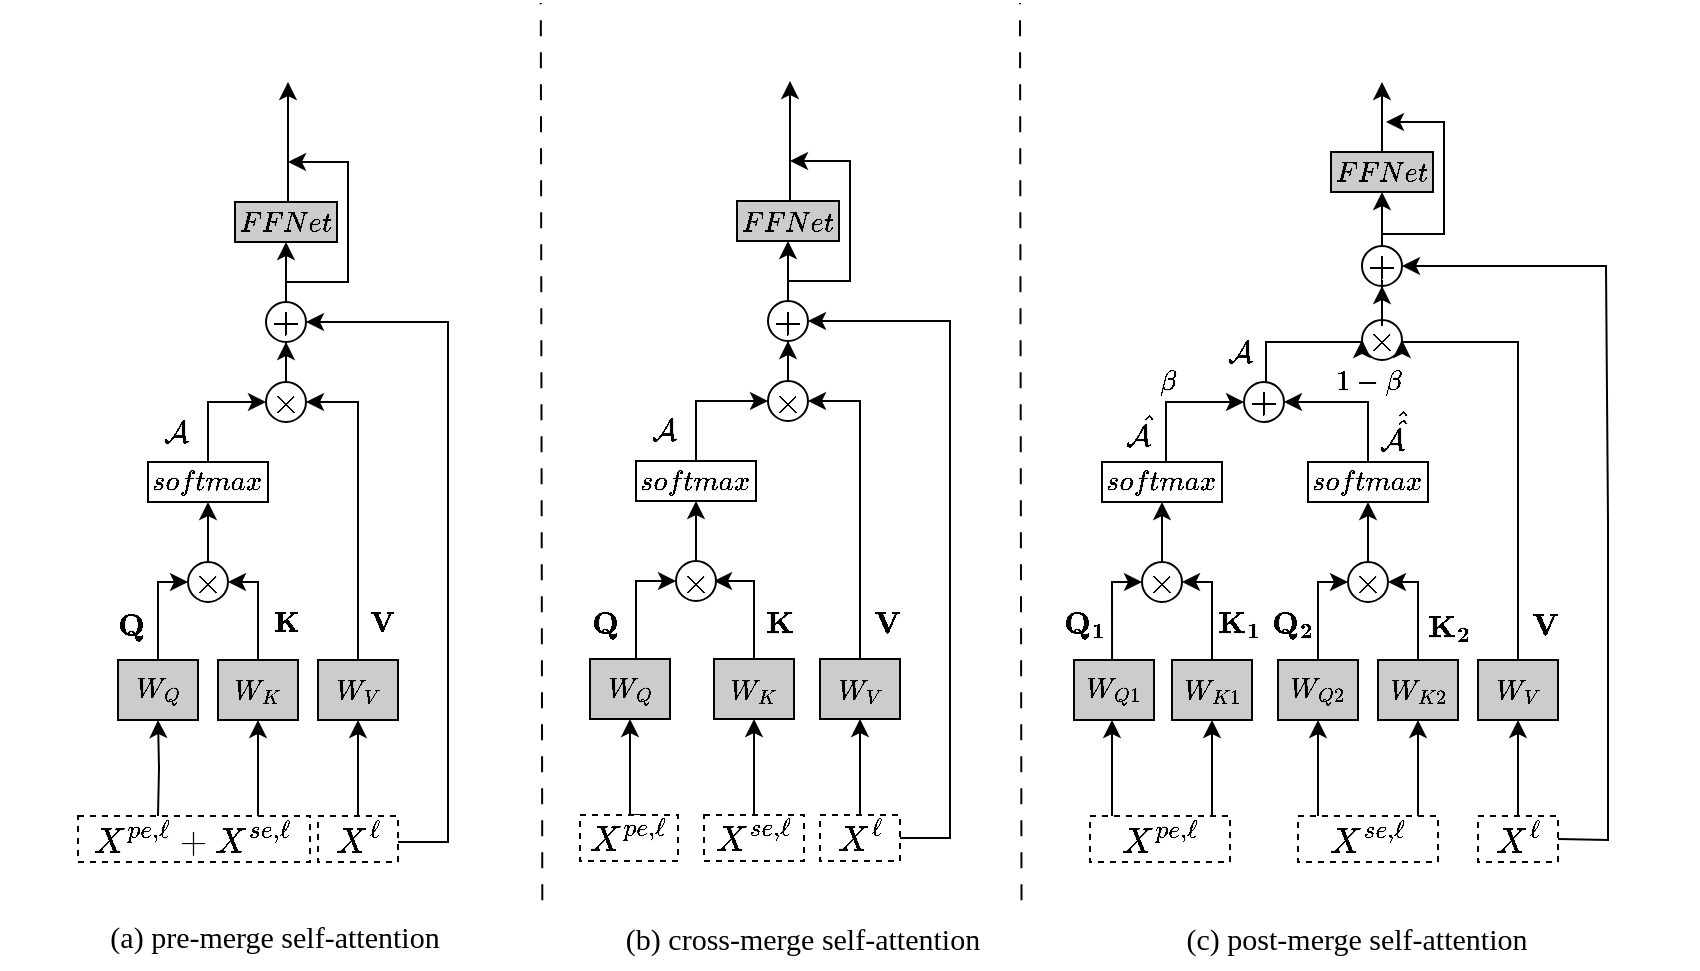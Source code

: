 <mxfile version="21.0.6" type="github">
  <diagram name="第 1 页" id="M36WyEC-G-t3JZa7LGa_">
    <mxGraphModel dx="1816" dy="526" grid="1" gridSize="10" guides="1" tooltips="1" connect="1" arrows="1" fold="1" page="1" pageScale="1" pageWidth="827" pageHeight="1169" math="1" shadow="0">
      <root>
        <mxCell id="0" />
        <mxCell id="1" parent="0" />
        <mxCell id="yb0PtigiAA89O74xdYbf-16" value="&lt;font face=&quot;Times New Roman&quot;&gt;&lt;span style=&quot;font-size: 15px;&quot;&gt;$$\mathbf{Q}$$&lt;/span&gt;&lt;/font&gt;" style="text;html=1;align=center;verticalAlign=middle;resizable=1;points=[];autosize=1;strokeColor=none;fillColor=none;movable=1;rotatable=1;deletable=1;editable=1;locked=0;connectable=1;" parent="1" vertex="1">
          <mxGeometry x="-39" y="306" width="130" height="30" as="geometry" />
        </mxCell>
        <mxCell id="JCxbR3vqVqJVynUhY-H6-89" value="&lt;font face=&quot;Times New Roman&quot; style=&quot;font-size: 15px;&quot;&gt;(a) pre-merge self-attention&lt;/font&gt;" style="text;html=1;align=center;verticalAlign=middle;resizable=1;points=[];autosize=1;strokeColor=none;fillColor=none;movable=1;rotatable=1;deletable=1;editable=1;locked=0;connectable=1;" parent="1" vertex="1">
          <mxGeometry x="3" y="462" width="190" height="30" as="geometry" />
        </mxCell>
        <mxCell id="JCxbR3vqVqJVynUhY-H6-95" value="" style="endArrow=none;html=1;rounded=0;entryX=0.315;entryY=0.001;entryDx=0;entryDy=0;entryPerimeter=0;exitX=0.316;exitY=0.998;exitDx=0;exitDy=0;exitPerimeter=0;dashed=1;dashPattern=8 8;movable=1;resizable=1;rotatable=1;deletable=1;editable=1;locked=0;connectable=1;" parent="1" edge="1">
          <mxGeometry width="50" height="50" relative="1" as="geometry">
            <mxPoint x="232.16" y="459.1" as="sourcePoint" />
            <mxPoint x="231.4" y="10.45" as="targetPoint" />
          </mxGeometry>
        </mxCell>
        <mxCell id="JCxbR3vqVqJVynUhY-H6-96" value="" style="endArrow=none;html=1;rounded=0;entryX=0.315;entryY=0.001;entryDx=0;entryDy=0;entryPerimeter=0;exitX=0.316;exitY=0.998;exitDx=0;exitDy=0;exitPerimeter=0;dashed=1;dashPattern=8 8;movable=1;resizable=1;rotatable=1;deletable=1;editable=1;locked=0;connectable=1;" parent="1" edge="1">
          <mxGeometry width="50" height="50" relative="1" as="geometry">
            <mxPoint x="471.76" y="459.1" as="sourcePoint" />
            <mxPoint x="471.0" y="10.45" as="targetPoint" />
          </mxGeometry>
        </mxCell>
        <mxCell id="JCxbR3vqVqJVynUhY-H6-97" value="&lt;font face=&quot;Times New Roman&quot; style=&quot;font-size: 15px;&quot;&gt;(b) cross-merge self-attention&lt;/font&gt;" style="text;html=1;align=center;verticalAlign=middle;resizable=1;points=[];autosize=1;strokeColor=none;fillColor=none;movable=1;rotatable=1;deletable=1;editable=1;locked=0;connectable=1;" parent="1" vertex="1">
          <mxGeometry x="262" y="463" width="200" height="30" as="geometry" />
        </mxCell>
        <mxCell id="JCxbR3vqVqJVynUhY-H6-98" value="&lt;font face=&quot;Times New Roman&quot; style=&quot;font-size: 15px;&quot;&gt;(c) post-merge self-attention&lt;/font&gt;" style="text;html=1;align=center;verticalAlign=middle;resizable=1;points=[];autosize=1;strokeColor=none;fillColor=none;movable=1;rotatable=1;deletable=1;editable=1;locked=0;connectable=1;" parent="1" vertex="1">
          <mxGeometry x="544" y="463" width="190" height="30" as="geometry" />
        </mxCell>
        <mxCell id="yb0PtigiAA89O74xdYbf-1" value="&lt;font face=&quot;Times New Roman&quot;&gt;&lt;span style=&quot;font-size: 15px;&quot;&gt;$$\mathcal{A}$$&lt;/span&gt;&lt;/font&gt;" style="text;html=1;align=center;verticalAlign=middle;resizable=1;points=[];autosize=1;strokeColor=none;fillColor=none;movable=1;rotatable=1;deletable=1;editable=1;locked=0;connectable=1;" parent="1" vertex="1">
          <mxGeometry x="-16" y="210" width="130" height="30" as="geometry" />
        </mxCell>
        <mxCell id="JCxbR3vqVqJVynUhY-H6-2" style="edgeStyle=orthogonalEdgeStyle;rounded=0;orthogonalLoop=1;jettySize=auto;html=1;movable=1;resizable=1;rotatable=1;deletable=1;editable=1;locked=0;connectable=1;" parent="1" edge="1">
          <mxGeometry relative="1" as="geometry">
            <mxPoint x="90" y="369" as="targetPoint" />
            <mxPoint x="90" y="419" as="sourcePoint" />
          </mxGeometry>
        </mxCell>
        <mxCell id="JCxbR3vqVqJVynUhY-H6-3" style="edgeStyle=orthogonalEdgeStyle;rounded=0;orthogonalLoop=1;jettySize=auto;html=1;movable=1;resizable=1;rotatable=1;deletable=1;editable=1;locked=0;connectable=1;" parent="1" target="JCxbR3vqVqJVynUhY-H6-4" edge="1">
          <mxGeometry relative="1" as="geometry">
            <mxPoint x="40" y="417" as="sourcePoint" />
          </mxGeometry>
        </mxCell>
        <mxCell id="JCxbR3vqVqJVynUhY-H6-4" value="$$W_Q$$" style="rounded=0;whiteSpace=wrap;html=1;fillColor=#CCCCCC;movable=1;resizable=1;rotatable=1;deletable=1;editable=1;locked=0;connectable=1;" parent="1" vertex="1">
          <mxGeometry x="20" y="339" width="40" height="30" as="geometry" />
        </mxCell>
        <mxCell id="JCxbR3vqVqJVynUhY-H6-5" value="$$W_K$$" style="rounded=0;whiteSpace=wrap;html=1;fillColor=#CCCCCC;movable=1;resizable=1;rotatable=1;deletable=1;editable=1;locked=0;connectable=1;" parent="1" vertex="1">
          <mxGeometry x="70" y="339" width="40" height="30" as="geometry" />
        </mxCell>
        <mxCell id="JCxbR3vqVqJVynUhY-H6-6" value="$$W_V$$" style="rounded=0;whiteSpace=wrap;html=1;fillColor=#CCCCCC;movable=1;resizable=1;rotatable=1;deletable=1;editable=1;locked=0;connectable=1;" parent="1" vertex="1">
          <mxGeometry x="120" y="339" width="40" height="30" as="geometry" />
        </mxCell>
        <mxCell id="JCxbR3vqVqJVynUhY-H6-7" style="edgeStyle=orthogonalEdgeStyle;rounded=0;orthogonalLoop=1;jettySize=auto;html=1;movable=1;resizable=1;rotatable=1;deletable=1;editable=1;locked=0;connectable=1;" parent="1" source="JCxbR3vqVqJVynUhY-H6-8" edge="1">
          <mxGeometry relative="1" as="geometry">
            <mxPoint x="65" y="260" as="targetPoint" />
          </mxGeometry>
        </mxCell>
        <mxCell id="JCxbR3vqVqJVynUhY-H6-8" value="&lt;font style=&quot;font-size: 15px;&quot;&gt;$$\times$$&lt;/font&gt;" style="ellipse;whiteSpace=wrap;html=1;aspect=fixed;movable=1;resizable=1;rotatable=1;deletable=1;editable=1;locked=0;connectable=1;" parent="1" vertex="1">
          <mxGeometry x="55" y="290" width="20" height="20" as="geometry" />
        </mxCell>
        <mxCell id="JCxbR3vqVqJVynUhY-H6-9" style="edgeStyle=orthogonalEdgeStyle;rounded=0;orthogonalLoop=1;jettySize=auto;html=1;entryX=0;entryY=0.5;entryDx=0;entryDy=0;movable=1;resizable=1;rotatable=1;deletable=1;editable=1;locked=0;connectable=1;" parent="1" source="JCxbR3vqVqJVynUhY-H6-4" target="JCxbR3vqVqJVynUhY-H6-8" edge="1">
          <mxGeometry relative="1" as="geometry">
            <Array as="points">
              <mxPoint x="40" y="300" />
            </Array>
          </mxGeometry>
        </mxCell>
        <mxCell id="JCxbR3vqVqJVynUhY-H6-10" style="edgeStyle=orthogonalEdgeStyle;rounded=0;orthogonalLoop=1;jettySize=auto;html=1;entryX=1;entryY=0.5;entryDx=0;entryDy=0;movable=1;resizable=1;rotatable=1;deletable=1;editable=1;locked=0;connectable=1;" parent="1" source="JCxbR3vqVqJVynUhY-H6-5" target="JCxbR3vqVqJVynUhY-H6-8" edge="1">
          <mxGeometry relative="1" as="geometry">
            <Array as="points">
              <mxPoint x="90" y="300" />
            </Array>
          </mxGeometry>
        </mxCell>
        <mxCell id="JCxbR3vqVqJVynUhY-H6-11" value="$$softmax$$" style="rounded=0;whiteSpace=wrap;html=1;movable=1;resizable=1;rotatable=1;deletable=1;editable=1;locked=0;connectable=1;" parent="1" vertex="1">
          <mxGeometry x="35" y="240" width="60" height="20" as="geometry" />
        </mxCell>
        <mxCell id="JCxbR3vqVqJVynUhY-H6-12" value="&lt;font style=&quot;font-size: 15px;&quot;&gt;$$\times$$&lt;/font&gt;" style="ellipse;whiteSpace=wrap;html=1;aspect=fixed;movable=1;resizable=1;rotatable=1;deletable=1;editable=1;locked=0;connectable=1;" parent="1" vertex="1">
          <mxGeometry x="94" y="200" width="20" height="20" as="geometry" />
        </mxCell>
        <mxCell id="JCxbR3vqVqJVynUhY-H6-13" style="edgeStyle=orthogonalEdgeStyle;rounded=0;orthogonalLoop=1;jettySize=auto;html=1;entryX=1;entryY=0.5;entryDx=0;entryDy=0;movable=1;resizable=1;rotatable=1;deletable=1;editable=1;locked=0;connectable=1;" parent="1" source="JCxbR3vqVqJVynUhY-H6-6" target="JCxbR3vqVqJVynUhY-H6-12" edge="1">
          <mxGeometry relative="1" as="geometry">
            <Array as="points">
              <mxPoint x="140" y="210" />
            </Array>
          </mxGeometry>
        </mxCell>
        <mxCell id="JCxbR3vqVqJVynUhY-H6-14" style="edgeStyle=orthogonalEdgeStyle;rounded=0;orthogonalLoop=1;jettySize=auto;html=1;entryX=0;entryY=0.5;entryDx=0;entryDy=0;movable=1;resizable=1;rotatable=1;deletable=1;editable=1;locked=0;connectable=1;" parent="1" source="JCxbR3vqVqJVynUhY-H6-11" target="JCxbR3vqVqJVynUhY-H6-12" edge="1">
          <mxGeometry relative="1" as="geometry">
            <Array as="points">
              <mxPoint x="65" y="210" />
            </Array>
          </mxGeometry>
        </mxCell>
        <mxCell id="JCxbR3vqVqJVynUhY-H6-15" style="edgeStyle=orthogonalEdgeStyle;rounded=0;orthogonalLoop=1;jettySize=auto;html=1;movable=1;resizable=1;rotatable=1;deletable=1;editable=1;locked=0;connectable=1;" parent="1" source="JCxbR3vqVqJVynUhY-H6-16" edge="1">
          <mxGeometry relative="1" as="geometry">
            <mxPoint x="105" y="50" as="targetPoint" />
            <Array as="points">
              <mxPoint x="105" y="50" />
              <mxPoint x="105" y="50" />
            </Array>
          </mxGeometry>
        </mxCell>
        <mxCell id="JCxbR3vqVqJVynUhY-H6-16" value="$$FFNet$$" style="rounded=0;whiteSpace=wrap;html=1;fillColor=#CCCCCC;movable=1;resizable=1;rotatable=1;deletable=1;editable=1;locked=0;connectable=1;" parent="1" vertex="1">
          <mxGeometry x="78.5" y="110" width="51" height="20" as="geometry" />
        </mxCell>
        <mxCell id="JCxbR3vqVqJVynUhY-H6-17" value="&lt;font style=&quot;font-size: 15px;&quot;&gt;$$X^{pe,\ell}+X^{se,\ell}$$&lt;/font&gt;" style="rounded=0;whiteSpace=wrap;html=1;dashed=1;movable=1;resizable=1;rotatable=1;deletable=1;editable=1;locked=0;connectable=1;" parent="1" vertex="1">
          <mxGeometry y="417" width="116" height="23" as="geometry" />
        </mxCell>
        <mxCell id="JCxbR3vqVqJVynUhY-H6-18" style="edgeStyle=orthogonalEdgeStyle;rounded=0;orthogonalLoop=1;jettySize=auto;html=1;entryX=0.5;entryY=1;entryDx=0;entryDy=0;movable=1;resizable=1;rotatable=1;deletable=1;editable=1;locked=0;connectable=1;" parent="1" source="JCxbR3vqVqJVynUhY-H6-19" target="JCxbR3vqVqJVynUhY-H6-6" edge="1">
          <mxGeometry relative="1" as="geometry" />
        </mxCell>
        <mxCell id="JCxbR3vqVqJVynUhY-H6-19" value="&lt;font style=&quot;font-size: 15px;&quot;&gt;$$X^{\ell}$$&lt;/font&gt;" style="rounded=0;whiteSpace=wrap;html=1;dashed=1;movable=1;resizable=1;rotatable=1;deletable=1;editable=1;locked=0;connectable=1;" parent="1" vertex="1">
          <mxGeometry x="120" y="417" width="40" height="23" as="geometry" />
        </mxCell>
        <mxCell id="JCxbR3vqVqJVynUhY-H6-20" style="edgeStyle=orthogonalEdgeStyle;rounded=0;orthogonalLoop=1;jettySize=auto;html=1;entryX=0.5;entryY=1;entryDx=0;entryDy=0;movable=1;resizable=1;rotatable=1;deletable=1;editable=1;locked=0;connectable=1;" parent="1" source="JCxbR3vqVqJVynUhY-H6-21" target="JCxbR3vqVqJVynUhY-H6-16" edge="1">
          <mxGeometry relative="1" as="geometry" />
        </mxCell>
        <mxCell id="JCxbR3vqVqJVynUhY-H6-21" value="&lt;font style=&quot;font-size: 15px;&quot;&gt;$$+$$&lt;/font&gt;" style="ellipse;whiteSpace=wrap;html=1;aspect=fixed;movable=1;resizable=1;rotatable=1;deletable=1;editable=1;locked=0;connectable=1;" parent="1" vertex="1">
          <mxGeometry x="94" y="160" width="20" height="20" as="geometry" />
        </mxCell>
        <mxCell id="JCxbR3vqVqJVynUhY-H6-22" style="edgeStyle=orthogonalEdgeStyle;rounded=0;orthogonalLoop=1;jettySize=auto;html=1;entryX=0.5;entryY=1;entryDx=0;entryDy=0;movable=1;resizable=1;rotatable=1;deletable=1;editable=1;locked=0;connectable=1;" parent="1" source="JCxbR3vqVqJVynUhY-H6-12" target="JCxbR3vqVqJVynUhY-H6-21" edge="1">
          <mxGeometry relative="1" as="geometry" />
        </mxCell>
        <mxCell id="JCxbR3vqVqJVynUhY-H6-23" value="" style="endArrow=classic;html=1;rounded=0;entryX=1;entryY=0.5;entryDx=0;entryDy=0;movable=1;resizable=1;rotatable=1;deletable=1;editable=1;locked=0;connectable=1;" parent="1" target="JCxbR3vqVqJVynUhY-H6-21" edge="1">
          <mxGeometry width="50" height="50" relative="1" as="geometry">
            <mxPoint x="160" y="430" as="sourcePoint" />
            <mxPoint x="125" y="170" as="targetPoint" />
            <Array as="points">
              <mxPoint x="185" y="430" />
              <mxPoint x="185" y="270" />
              <mxPoint x="185" y="170" />
            </Array>
          </mxGeometry>
        </mxCell>
        <mxCell id="JCxbR3vqVqJVynUhY-H6-24" value="" style="endArrow=classic;html=1;rounded=0;movable=1;resizable=1;rotatable=1;deletable=1;editable=1;locked=0;connectable=1;" parent="1" edge="1">
          <mxGeometry width="50" height="50" relative="1" as="geometry">
            <mxPoint x="104" y="150" as="sourcePoint" />
            <mxPoint x="105" y="90" as="targetPoint" />
            <Array as="points">
              <mxPoint x="135" y="150" />
              <mxPoint x="135" y="90" />
            </Array>
          </mxGeometry>
        </mxCell>
        <mxCell id="JCxbR3vqVqJVynUhY-H6-25" value="" style="group;movable=1;resizable=1;rotatable=1;deletable=1;editable=1;locked=0;connectable=1;" parent="1" vertex="1" connectable="0">
          <mxGeometry x="498" y="50" width="312" height="400" as="geometry" />
        </mxCell>
        <mxCell id="JCxbR3vqVqJVynUhY-H6-26" style="edgeStyle=orthogonalEdgeStyle;rounded=0;orthogonalLoop=1;jettySize=auto;html=1;movable=1;resizable=1;rotatable=1;deletable=1;editable=1;locked=0;connectable=1;" parent="JCxbR3vqVqJVynUhY-H6-25" edge="1">
          <mxGeometry relative="1" as="geometry">
            <mxPoint x="172" y="319" as="targetPoint" />
            <mxPoint x="172" y="369" as="sourcePoint" />
          </mxGeometry>
        </mxCell>
        <mxCell id="JCxbR3vqVqJVynUhY-H6-27" style="edgeStyle=orthogonalEdgeStyle;rounded=0;orthogonalLoop=1;jettySize=auto;html=1;movable=1;resizable=1;rotatable=1;deletable=1;editable=1;locked=0;connectable=1;" parent="JCxbR3vqVqJVynUhY-H6-25" edge="1">
          <mxGeometry relative="1" as="geometry">
            <mxPoint x="122" y="367" as="sourcePoint" />
            <mxPoint x="122" y="319" as="targetPoint" />
          </mxGeometry>
        </mxCell>
        <mxCell id="JCxbR3vqVqJVynUhY-H6-28" style="edgeStyle=orthogonalEdgeStyle;rounded=0;orthogonalLoop=1;jettySize=auto;html=1;entryX=0;entryY=0.5;entryDx=0;entryDy=0;movable=1;resizable=1;rotatable=1;deletable=1;editable=1;locked=0;connectable=1;" parent="JCxbR3vqVqJVynUhY-H6-25" target="JCxbR3vqVqJVynUhY-H6-33" edge="1">
          <mxGeometry relative="1" as="geometry">
            <mxPoint x="122" y="289" as="sourcePoint" />
            <Array as="points">
              <mxPoint x="122" y="250" />
            </Array>
          </mxGeometry>
        </mxCell>
        <mxCell id="JCxbR3vqVqJVynUhY-H6-29" value="$$W_{Q2}$$" style="rounded=0;whiteSpace=wrap;html=1;fillColor=#CCCCCC;movable=1;resizable=1;rotatable=1;deletable=1;editable=1;locked=0;connectable=1;" parent="JCxbR3vqVqJVynUhY-H6-25" vertex="1">
          <mxGeometry x="102" y="289" width="40" height="30" as="geometry" />
        </mxCell>
        <mxCell id="JCxbR3vqVqJVynUhY-H6-30" value="$$W_{K2}$$" style="rounded=0;whiteSpace=wrap;html=1;fillColor=#CCCCCC;movable=1;resizable=1;rotatable=1;deletable=1;editable=1;locked=0;connectable=1;" parent="JCxbR3vqVqJVynUhY-H6-25" vertex="1">
          <mxGeometry x="152" y="289" width="40" height="30" as="geometry" />
        </mxCell>
        <mxCell id="JCxbR3vqVqJVynUhY-H6-31" value="$$W_V$$" style="rounded=0;whiteSpace=wrap;html=1;fillColor=#CCCCCC;movable=1;resizable=1;rotatable=1;deletable=1;editable=1;locked=0;connectable=1;" parent="JCxbR3vqVqJVynUhY-H6-25" vertex="1">
          <mxGeometry x="202" y="289" width="40" height="30" as="geometry" />
        </mxCell>
        <mxCell id="JCxbR3vqVqJVynUhY-H6-32" style="edgeStyle=orthogonalEdgeStyle;rounded=0;orthogonalLoop=1;jettySize=auto;html=1;movable=1;resizable=1;rotatable=1;deletable=1;editable=1;locked=0;connectable=1;" parent="JCxbR3vqVqJVynUhY-H6-25" source="JCxbR3vqVqJVynUhY-H6-33" edge="1">
          <mxGeometry relative="1" as="geometry">
            <mxPoint x="147" y="210" as="targetPoint" />
          </mxGeometry>
        </mxCell>
        <mxCell id="JCxbR3vqVqJVynUhY-H6-33" value="&lt;font style=&quot;font-size: 15px;&quot;&gt;$$\times$$&lt;/font&gt;" style="ellipse;whiteSpace=wrap;html=1;aspect=fixed;movable=1;resizable=1;rotatable=1;deletable=1;editable=1;locked=0;connectable=1;" parent="JCxbR3vqVqJVynUhY-H6-25" vertex="1">
          <mxGeometry x="137" y="240" width="20" height="20" as="geometry" />
        </mxCell>
        <mxCell id="JCxbR3vqVqJVynUhY-H6-34" style="edgeStyle=orthogonalEdgeStyle;rounded=0;orthogonalLoop=1;jettySize=auto;html=1;entryX=1;entryY=0.5;entryDx=0;entryDy=0;movable=1;resizable=1;rotatable=1;deletable=1;editable=1;locked=0;connectable=1;" parent="JCxbR3vqVqJVynUhY-H6-25" source="JCxbR3vqVqJVynUhY-H6-30" target="JCxbR3vqVqJVynUhY-H6-33" edge="1">
          <mxGeometry relative="1" as="geometry">
            <Array as="points">
              <mxPoint x="172" y="250" />
            </Array>
          </mxGeometry>
        </mxCell>
        <mxCell id="JCxbR3vqVqJVynUhY-H6-35" value="$$softmax$$" style="rounded=0;whiteSpace=wrap;html=1;movable=1;resizable=1;rotatable=1;deletable=1;editable=1;locked=0;connectable=1;" parent="JCxbR3vqVqJVynUhY-H6-25" vertex="1">
          <mxGeometry x="117" y="190" width="60" height="20" as="geometry" />
        </mxCell>
        <mxCell id="JCxbR3vqVqJVynUhY-H6-36" value="&lt;font style=&quot;font-size: 15px;&quot;&gt;$$\times$$&lt;/font&gt;" style="ellipse;whiteSpace=wrap;html=1;aspect=fixed;movable=1;resizable=1;rotatable=1;deletable=1;editable=1;locked=0;connectable=1;" parent="JCxbR3vqVqJVynUhY-H6-25" vertex="1">
          <mxGeometry x="144" y="119" width="20" height="20" as="geometry" />
        </mxCell>
        <mxCell id="JCxbR3vqVqJVynUhY-H6-37" style="edgeStyle=orthogonalEdgeStyle;rounded=0;orthogonalLoop=1;jettySize=auto;html=1;entryX=1;entryY=0.5;entryDx=0;entryDy=0;movable=1;resizable=1;rotatable=1;deletable=1;editable=1;locked=0;connectable=1;" parent="JCxbR3vqVqJVynUhY-H6-25" source="JCxbR3vqVqJVynUhY-H6-31" target="JCxbR3vqVqJVynUhY-H6-36" edge="1">
          <mxGeometry relative="1" as="geometry">
            <Array as="points">
              <mxPoint x="222" y="130" />
              <mxPoint x="164" y="130" />
            </Array>
          </mxGeometry>
        </mxCell>
        <mxCell id="JCxbR3vqVqJVynUhY-H6-38" style="edgeStyle=orthogonalEdgeStyle;rounded=0;orthogonalLoop=1;jettySize=auto;html=1;movable=1;resizable=1;rotatable=1;deletable=1;editable=1;locked=0;connectable=1;" parent="JCxbR3vqVqJVynUhY-H6-25" source="JCxbR3vqVqJVynUhY-H6-39" edge="1">
          <mxGeometry relative="1" as="geometry">
            <mxPoint x="154" as="targetPoint" />
          </mxGeometry>
        </mxCell>
        <mxCell id="JCxbR3vqVqJVynUhY-H6-39" value="$$FFNet$$" style="rounded=0;whiteSpace=wrap;html=1;fillColor=#CCCCCC;movable=1;resizable=1;rotatable=1;deletable=1;editable=1;locked=0;connectable=1;" parent="JCxbR3vqVqJVynUhY-H6-25" vertex="1">
          <mxGeometry x="128.5" y="35" width="51" height="20" as="geometry" />
        </mxCell>
        <mxCell id="JCxbR3vqVqJVynUhY-H6-40" value="&lt;font style=&quot;font-size: 15px;&quot;&gt;$$X^{se,\ell}$$&lt;/font&gt;" style="rounded=0;whiteSpace=wrap;html=1;dashed=1;movable=1;resizable=1;rotatable=1;deletable=1;editable=1;locked=0;connectable=1;" parent="JCxbR3vqVqJVynUhY-H6-25" vertex="1">
          <mxGeometry x="112" y="367" width="70" height="23" as="geometry" />
        </mxCell>
        <mxCell id="JCxbR3vqVqJVynUhY-H6-41" style="edgeStyle=orthogonalEdgeStyle;rounded=0;orthogonalLoop=1;jettySize=auto;html=1;entryX=0.5;entryY=1;entryDx=0;entryDy=0;movable=1;resizable=1;rotatable=1;deletable=1;editable=1;locked=0;connectable=1;" parent="JCxbR3vqVqJVynUhY-H6-25" source="JCxbR3vqVqJVynUhY-H6-42" target="JCxbR3vqVqJVynUhY-H6-31" edge="1">
          <mxGeometry relative="1" as="geometry" />
        </mxCell>
        <mxCell id="JCxbR3vqVqJVynUhY-H6-42" value="&lt;font style=&quot;font-size: 15px;&quot;&gt;$$X^{\ell}$$&lt;/font&gt;" style="rounded=0;whiteSpace=wrap;html=1;dashed=1;movable=1;resizable=1;rotatable=1;deletable=1;editable=1;locked=0;connectable=1;" parent="JCxbR3vqVqJVynUhY-H6-25" vertex="1">
          <mxGeometry x="202" y="367" width="40" height="23" as="geometry" />
        </mxCell>
        <mxCell id="JCxbR3vqVqJVynUhY-H6-43" style="edgeStyle=orthogonalEdgeStyle;rounded=0;orthogonalLoop=1;jettySize=auto;html=1;entryX=0.5;entryY=1;entryDx=0;entryDy=0;movable=1;resizable=1;rotatable=1;deletable=1;editable=1;locked=0;connectable=1;" parent="JCxbR3vqVqJVynUhY-H6-25" source="JCxbR3vqVqJVynUhY-H6-44" target="JCxbR3vqVqJVynUhY-H6-39" edge="1">
          <mxGeometry relative="1" as="geometry" />
        </mxCell>
        <mxCell id="JCxbR3vqVqJVynUhY-H6-44" value="&lt;font style=&quot;font-size: 15px;&quot;&gt;$$+$$&lt;/font&gt;" style="ellipse;whiteSpace=wrap;html=1;aspect=fixed;movable=1;resizable=1;rotatable=1;deletable=1;editable=1;locked=0;connectable=1;" parent="JCxbR3vqVqJVynUhY-H6-25" vertex="1">
          <mxGeometry x="144" y="82" width="20" height="20" as="geometry" />
        </mxCell>
        <mxCell id="JCxbR3vqVqJVynUhY-H6-45" style="edgeStyle=orthogonalEdgeStyle;rounded=0;orthogonalLoop=1;jettySize=auto;html=1;entryX=0.5;entryY=1;entryDx=0;entryDy=0;movable=1;resizable=1;rotatable=1;deletable=1;editable=1;locked=0;connectable=1;" parent="JCxbR3vqVqJVynUhY-H6-25" source="JCxbR3vqVqJVynUhY-H6-36" target="JCxbR3vqVqJVynUhY-H6-44" edge="1">
          <mxGeometry relative="1" as="geometry" />
        </mxCell>
        <mxCell id="JCxbR3vqVqJVynUhY-H6-46" value="" style="endArrow=classic;html=1;rounded=0;exitX=1;exitY=0.5;exitDx=0;exitDy=0;entryX=1;entryY=0.5;entryDx=0;entryDy=0;movable=1;resizable=1;rotatable=1;deletable=1;editable=1;locked=0;connectable=1;" parent="JCxbR3vqVqJVynUhY-H6-25" source="JCxbR3vqVqJVynUhY-H6-42" target="JCxbR3vqVqJVynUhY-H6-44" edge="1">
          <mxGeometry width="50" height="50" relative="1" as="geometry">
            <mxPoint x="77" y="408" as="sourcePoint" />
            <mxPoint x="207" y="120" as="targetPoint" />
            <Array as="points">
              <mxPoint x="267" y="379" />
              <mxPoint x="267" y="220" />
              <mxPoint x="266" y="92" />
            </Array>
          </mxGeometry>
        </mxCell>
        <mxCell id="JCxbR3vqVqJVynUhY-H6-47" value="" style="endArrow=classic;html=1;rounded=0;movable=1;resizable=1;rotatable=1;deletable=1;editable=1;locked=0;connectable=1;" parent="JCxbR3vqVqJVynUhY-H6-25" edge="1">
          <mxGeometry width="50" height="50" relative="1" as="geometry">
            <mxPoint x="154" y="76" as="sourcePoint" />
            <mxPoint x="156" y="20" as="targetPoint" />
            <Array as="points">
              <mxPoint x="166" y="76" />
              <mxPoint x="185" y="76" />
              <mxPoint x="185" y="20" />
            </Array>
          </mxGeometry>
        </mxCell>
        <mxCell id="JCxbR3vqVqJVynUhY-H6-48" style="edgeStyle=orthogonalEdgeStyle;rounded=0;orthogonalLoop=1;jettySize=auto;html=1;movable=1;resizable=1;rotatable=1;deletable=1;editable=1;locked=0;connectable=1;" parent="JCxbR3vqVqJVynUhY-H6-25" edge="1">
          <mxGeometry relative="1" as="geometry">
            <mxPoint x="69" y="319" as="targetPoint" />
            <mxPoint x="69" y="369" as="sourcePoint" />
          </mxGeometry>
        </mxCell>
        <mxCell id="JCxbR3vqVqJVynUhY-H6-49" style="edgeStyle=orthogonalEdgeStyle;rounded=0;orthogonalLoop=1;jettySize=auto;html=1;movable=1;resizable=1;rotatable=1;deletable=1;editable=1;locked=0;connectable=1;" parent="JCxbR3vqVqJVynUhY-H6-25" edge="1">
          <mxGeometry relative="1" as="geometry">
            <mxPoint x="19" y="367" as="sourcePoint" />
            <mxPoint x="19" y="319" as="targetPoint" />
          </mxGeometry>
        </mxCell>
        <mxCell id="JCxbR3vqVqJVynUhY-H6-50" style="edgeStyle=orthogonalEdgeStyle;rounded=0;orthogonalLoop=1;jettySize=auto;html=1;entryX=0;entryY=0.5;entryDx=0;entryDy=0;movable=1;resizable=1;rotatable=1;deletable=1;editable=1;locked=0;connectable=1;" parent="JCxbR3vqVqJVynUhY-H6-25" target="JCxbR3vqVqJVynUhY-H6-54" edge="1">
          <mxGeometry relative="1" as="geometry">
            <Array as="points">
              <mxPoint x="19" y="250" />
            </Array>
            <mxPoint x="19.029" y="289" as="sourcePoint" />
          </mxGeometry>
        </mxCell>
        <mxCell id="JCxbR3vqVqJVynUhY-H6-51" value="$$W_{Q1}$$" style="rounded=0;whiteSpace=wrap;html=1;fillColor=#CCCCCC;movable=1;resizable=1;rotatable=1;deletable=1;editable=1;locked=0;connectable=1;" parent="JCxbR3vqVqJVynUhY-H6-25" vertex="1">
          <mxGeometry y="289" width="40" height="30" as="geometry" />
        </mxCell>
        <mxCell id="JCxbR3vqVqJVynUhY-H6-52" value="$$W_{K1}$$" style="rounded=0;whiteSpace=wrap;html=1;fillColor=#CCCCCC;movable=1;resizable=1;rotatable=1;deletable=1;editable=1;locked=0;connectable=1;" parent="JCxbR3vqVqJVynUhY-H6-25" vertex="1">
          <mxGeometry x="49" y="289" width="40" height="30" as="geometry" />
        </mxCell>
        <mxCell id="JCxbR3vqVqJVynUhY-H6-53" style="edgeStyle=orthogonalEdgeStyle;rounded=0;orthogonalLoop=1;jettySize=auto;html=1;movable=1;resizable=1;rotatable=1;deletable=1;editable=1;locked=0;connectable=1;" parent="JCxbR3vqVqJVynUhY-H6-25" source="JCxbR3vqVqJVynUhY-H6-54" edge="1">
          <mxGeometry relative="1" as="geometry">
            <mxPoint x="44" y="210" as="targetPoint" />
          </mxGeometry>
        </mxCell>
        <mxCell id="JCxbR3vqVqJVynUhY-H6-54" value="&lt;font style=&quot;font-size: 15px;&quot;&gt;$$\times$$&lt;/font&gt;" style="ellipse;whiteSpace=wrap;html=1;aspect=fixed;movable=1;resizable=1;rotatable=1;deletable=1;editable=1;locked=0;connectable=1;" parent="JCxbR3vqVqJVynUhY-H6-25" vertex="1">
          <mxGeometry x="34" y="240" width="20" height="20" as="geometry" />
        </mxCell>
        <mxCell id="JCxbR3vqVqJVynUhY-H6-55" style="edgeStyle=orthogonalEdgeStyle;rounded=0;orthogonalLoop=1;jettySize=auto;html=1;entryX=1;entryY=0.5;entryDx=0;entryDy=0;movable=1;resizable=1;rotatable=1;deletable=1;editable=1;locked=0;connectable=1;" parent="JCxbR3vqVqJVynUhY-H6-25" source="JCxbR3vqVqJVynUhY-H6-52" target="JCxbR3vqVqJVynUhY-H6-54" edge="1">
          <mxGeometry relative="1" as="geometry">
            <Array as="points">
              <mxPoint x="69" y="250" />
            </Array>
          </mxGeometry>
        </mxCell>
        <mxCell id="JCxbR3vqVqJVynUhY-H6-56" value="$$softmax$$" style="rounded=0;whiteSpace=wrap;html=1;movable=1;resizable=1;rotatable=1;deletable=1;editable=1;locked=0;connectable=1;" parent="JCxbR3vqVqJVynUhY-H6-25" vertex="1">
          <mxGeometry x="14" y="190" width="60" height="20" as="geometry" />
        </mxCell>
        <mxCell id="JCxbR3vqVqJVynUhY-H6-57" value="&lt;font style=&quot;font-size: 15px;&quot;&gt;$$X^{pe,\ell}$$&lt;/font&gt;" style="rounded=0;whiteSpace=wrap;html=1;dashed=1;movable=1;resizable=1;rotatable=1;deletable=1;editable=1;locked=0;connectable=1;" parent="JCxbR3vqVqJVynUhY-H6-25" vertex="1">
          <mxGeometry x="8" y="367" width="70" height="23" as="geometry" />
        </mxCell>
        <mxCell id="JCxbR3vqVqJVynUhY-H6-58" style="edgeStyle=orthogonalEdgeStyle;rounded=0;orthogonalLoop=1;jettySize=auto;html=1;entryX=0;entryY=0.5;entryDx=0;entryDy=0;movable=1;resizable=1;rotatable=1;deletable=1;editable=1;locked=0;connectable=1;" parent="JCxbR3vqVqJVynUhY-H6-25" source="JCxbR3vqVqJVynUhY-H6-59" target="JCxbR3vqVqJVynUhY-H6-36" edge="1">
          <mxGeometry relative="1" as="geometry">
            <mxPoint x="95" y="110" as="targetPoint" />
            <Array as="points">
              <mxPoint x="96" y="130" />
              <mxPoint x="144" y="130" />
            </Array>
          </mxGeometry>
        </mxCell>
        <mxCell id="JCxbR3vqVqJVynUhY-H6-59" value="&lt;font style=&quot;font-size: 15px;&quot;&gt;$$+$$&lt;/font&gt;" style="ellipse;whiteSpace=wrap;html=1;aspect=fixed;movable=1;resizable=1;rotatable=1;deletable=1;editable=1;locked=0;connectable=1;" parent="JCxbR3vqVqJVynUhY-H6-25" vertex="1">
          <mxGeometry x="85" y="150" width="20" height="20" as="geometry" />
        </mxCell>
        <mxCell id="JCxbR3vqVqJVynUhY-H6-60" style="edgeStyle=orthogonalEdgeStyle;rounded=0;orthogonalLoop=1;jettySize=auto;html=1;entryX=1;entryY=0.5;entryDx=0;entryDy=0;movable=1;resizable=1;rotatable=1;deletable=1;editable=1;locked=0;connectable=1;" parent="JCxbR3vqVqJVynUhY-H6-25" source="JCxbR3vqVqJVynUhY-H6-35" target="JCxbR3vqVqJVynUhY-H6-59" edge="1">
          <mxGeometry relative="1" as="geometry">
            <mxPoint x="106" y="160" as="targetPoint" />
            <Array as="points">
              <mxPoint x="147" y="160" />
            </Array>
          </mxGeometry>
        </mxCell>
        <mxCell id="JCxbR3vqVqJVynUhY-H6-61" style="edgeStyle=orthogonalEdgeStyle;rounded=0;orthogonalLoop=1;jettySize=auto;html=1;entryX=0;entryY=0.5;entryDx=0;entryDy=0;movable=1;resizable=1;rotatable=1;deletable=1;editable=1;locked=0;connectable=1;" parent="JCxbR3vqVqJVynUhY-H6-25" source="JCxbR3vqVqJVynUhY-H6-56" target="JCxbR3vqVqJVynUhY-H6-59" edge="1">
          <mxGeometry relative="1" as="geometry">
            <Array as="points">
              <mxPoint x="46" y="160" />
            </Array>
          </mxGeometry>
        </mxCell>
        <mxCell id="JCxbR3vqVqJVynUhY-H6-62" value="$$\beta$$" style="text;html=1;align=center;verticalAlign=middle;resizable=1;points=[];autosize=1;strokeColor=none;fillColor=none;movable=1;rotatable=1;deletable=1;editable=1;locked=0;connectable=1;" parent="JCxbR3vqVqJVynUhY-H6-25" vertex="1">
          <mxGeometry x="7" y="135" width="80" height="30" as="geometry" />
        </mxCell>
        <mxCell id="JCxbR3vqVqJVynUhY-H6-63" value="$$1-\beta$$" style="text;html=1;align=center;verticalAlign=middle;resizable=1;points=[];autosize=1;strokeColor=none;fillColor=none;movable=1;rotatable=1;deletable=1;editable=1;locked=0;connectable=1;" parent="JCxbR3vqVqJVynUhY-H6-25" vertex="1">
          <mxGeometry x="102" y="135" width="90" height="30" as="geometry" />
        </mxCell>
        <mxCell id="yb0PtigiAA89O74xdYbf-25" value="&lt;font face=&quot;Times New Roman&quot;&gt;&lt;span style=&quot;font-size: 15px;&quot;&gt;$$\mathbf{K_2}$$&lt;/span&gt;&lt;/font&gt;" style="text;html=1;align=center;verticalAlign=middle;resizable=1;points=[];autosize=1;strokeColor=none;fillColor=none;movable=1;rotatable=1;deletable=1;editable=1;locked=0;connectable=1;" parent="JCxbR3vqVqJVynUhY-H6-25" vertex="1">
          <mxGeometry x="117" y="257" width="140" height="30" as="geometry" />
        </mxCell>
        <mxCell id="yb0PtigiAA89O74xdYbf-27" value="&lt;font face=&quot;Times New Roman&quot;&gt;&lt;span style=&quot;font-size: 15px;&quot;&gt;$$\mathbf{V}$$&lt;/span&gt;&lt;/font&gt;" style="text;html=1;align=center;verticalAlign=middle;resizable=1;points=[];autosize=1;strokeColor=none;fillColor=none;movable=1;rotatable=1;deletable=1;editable=1;locked=0;connectable=1;" parent="JCxbR3vqVqJVynUhY-H6-25" vertex="1">
          <mxGeometry x="170" y="256" width="130" height="30" as="geometry" />
        </mxCell>
        <mxCell id="yb0PtigiAA89O74xdYbf-28" value="&lt;font face=&quot;Times New Roman&quot;&gt;&lt;span style=&quot;font-size: 15px;&quot;&gt;$$\mathcal{\hat{A}}$$&lt;/span&gt;&lt;/font&gt;" style="text;html=1;align=center;verticalAlign=middle;resizable=1;points=[];autosize=1;strokeColor=none;fillColor=none;movable=1;rotatable=1;deletable=1;editable=1;locked=0;connectable=1;" parent="JCxbR3vqVqJVynUhY-H6-25" vertex="1">
          <mxGeometry x="-53" y="160" width="170" height="30" as="geometry" />
        </mxCell>
        <mxCell id="yb0PtigiAA89O74xdYbf-29" value="&lt;font face=&quot;Times New Roman&quot;&gt;&lt;span style=&quot;font-size: 15px;&quot;&gt;$$\mathcal{\hat{\hat{A}}}$$&lt;/span&gt;&lt;/font&gt;" style="text;html=1;align=center;verticalAlign=middle;resizable=1;points=[];autosize=1;strokeColor=none;fillColor=none;movable=1;rotatable=1;deletable=1;editable=1;locked=0;connectable=1;" parent="JCxbR3vqVqJVynUhY-H6-25" vertex="1">
          <mxGeometry x="59" y="160" width="200" height="30" as="geometry" />
        </mxCell>
        <mxCell id="JCxbR3vqVqJVynUhY-H6-64" value="" style="group;movable=1;resizable=1;rotatable=1;deletable=1;editable=1;locked=0;connectable=1;" parent="1" vertex="1" connectable="0">
          <mxGeometry x="256" y="49.5" width="505" height="409.5" as="geometry" />
        </mxCell>
        <mxCell id="JCxbR3vqVqJVynUhY-H6-65" style="edgeStyle=orthogonalEdgeStyle;rounded=0;orthogonalLoop=1;jettySize=auto;html=1;movable=1;resizable=1;rotatable=1;deletable=1;editable=1;locked=0;connectable=1;" parent="JCxbR3vqVqJVynUhY-H6-64" edge="1">
          <mxGeometry relative="1" as="geometry">
            <mxPoint x="82" y="319" as="targetPoint" />
            <mxPoint x="82" y="369" as="sourcePoint" />
          </mxGeometry>
        </mxCell>
        <mxCell id="JCxbR3vqVqJVynUhY-H6-66" style="edgeStyle=orthogonalEdgeStyle;rounded=0;orthogonalLoop=1;jettySize=auto;html=1;movable=1;resizable=1;rotatable=1;deletable=1;editable=1;locked=0;connectable=1;" parent="JCxbR3vqVqJVynUhY-H6-64" target="JCxbR3vqVqJVynUhY-H6-67" edge="1">
          <mxGeometry relative="1" as="geometry">
            <mxPoint x="25" y="367" as="sourcePoint" />
            <Array as="points">
              <mxPoint x="20" y="367" />
            </Array>
          </mxGeometry>
        </mxCell>
        <mxCell id="JCxbR3vqVqJVynUhY-H6-67" value="$$W_Q$$" style="rounded=0;whiteSpace=wrap;html=1;fillColor=#CCCCCC;movable=1;resizable=1;rotatable=1;deletable=1;editable=1;locked=0;connectable=1;" parent="JCxbR3vqVqJVynUhY-H6-64" vertex="1">
          <mxGeometry y="289" width="40" height="30" as="geometry" />
        </mxCell>
        <mxCell id="JCxbR3vqVqJVynUhY-H6-68" style="edgeStyle=orthogonalEdgeStyle;rounded=0;orthogonalLoop=1;jettySize=auto;html=1;entryX=1;entryY=0.5;entryDx=0;entryDy=0;movable=1;resizable=1;rotatable=1;deletable=1;editable=1;locked=0;connectable=1;" parent="JCxbR3vqVqJVynUhY-H6-64" edge="1">
          <mxGeometry relative="1" as="geometry">
            <Array as="points">
              <mxPoint x="82" y="250" />
            </Array>
            <mxPoint x="82.0" y="289" as="sourcePoint" />
            <mxPoint x="62.0" y="250" as="targetPoint" />
          </mxGeometry>
        </mxCell>
        <mxCell id="JCxbR3vqVqJVynUhY-H6-69" value="$$W_K$$" style="rounded=0;whiteSpace=wrap;html=1;fillColor=#CCCCCC;movable=1;resizable=1;rotatable=1;deletable=1;editable=1;locked=0;connectable=1;" parent="JCxbR3vqVqJVynUhY-H6-64" vertex="1">
          <mxGeometry x="62" y="289" width="40" height="30" as="geometry" />
        </mxCell>
        <mxCell id="JCxbR3vqVqJVynUhY-H6-70" value="$$W_V$$" style="rounded=0;whiteSpace=wrap;html=1;fillColor=#CCCCCC;movable=1;resizable=1;rotatable=1;deletable=1;editable=1;locked=0;connectable=1;" parent="JCxbR3vqVqJVynUhY-H6-64" vertex="1">
          <mxGeometry x="115" y="289" width="40" height="30" as="geometry" />
        </mxCell>
        <mxCell id="JCxbR3vqVqJVynUhY-H6-71" value="&lt;font style=&quot;font-size: 15px;&quot;&gt;$$\times$$&lt;/font&gt;" style="ellipse;whiteSpace=wrap;html=1;aspect=fixed;movable=1;resizable=1;rotatable=1;deletable=1;editable=1;locked=0;connectable=1;" parent="JCxbR3vqVqJVynUhY-H6-64" vertex="1">
          <mxGeometry x="43" y="240" width="20" height="20" as="geometry" />
        </mxCell>
        <mxCell id="JCxbR3vqVqJVynUhY-H6-72" style="edgeStyle=orthogonalEdgeStyle;rounded=0;orthogonalLoop=1;jettySize=auto;html=1;entryX=0;entryY=0.5;entryDx=0;entryDy=0;movable=1;resizable=1;rotatable=1;deletable=1;editable=1;locked=0;connectable=1;" parent="JCxbR3vqVqJVynUhY-H6-64" source="JCxbR3vqVqJVynUhY-H6-67" target="JCxbR3vqVqJVynUhY-H6-71" edge="1">
          <mxGeometry relative="1" as="geometry">
            <Array as="points">
              <mxPoint x="23" y="250" />
            </Array>
          </mxGeometry>
        </mxCell>
        <mxCell id="JCxbR3vqVqJVynUhY-H6-73" style="edgeStyle=orthogonalEdgeStyle;rounded=0;orthogonalLoop=1;jettySize=auto;html=1;entryX=0;entryY=0.5;entryDx=0;entryDy=0;movable=1;resizable=1;rotatable=1;deletable=1;editable=1;locked=0;connectable=1;" parent="JCxbR3vqVqJVynUhY-H6-64" target="JCxbR3vqVqJVynUhY-H6-76" edge="1">
          <mxGeometry relative="1" as="geometry">
            <Array as="points">
              <mxPoint x="53" y="160" />
            </Array>
            <mxPoint x="53" y="190" as="sourcePoint" />
            <mxPoint x="82.0" y="160" as="targetPoint" />
          </mxGeometry>
        </mxCell>
        <mxCell id="JCxbR3vqVqJVynUhY-H6-74" value="$$softmax$$" style="rounded=0;whiteSpace=wrap;html=1;movable=1;resizable=1;rotatable=1;deletable=1;editable=1;locked=0;connectable=1;" parent="JCxbR3vqVqJVynUhY-H6-64" vertex="1">
          <mxGeometry x="23" y="190" width="60" height="20" as="geometry" />
        </mxCell>
        <mxCell id="JCxbR3vqVqJVynUhY-H6-75" style="edgeStyle=orthogonalEdgeStyle;rounded=0;orthogonalLoop=1;jettySize=auto;html=1;entryX=0.5;entryY=1;entryDx=0;entryDy=0;movable=1;resizable=1;rotatable=1;deletable=1;editable=1;locked=0;connectable=1;" parent="JCxbR3vqVqJVynUhY-H6-64" source="JCxbR3vqVqJVynUhY-H6-71" target="JCxbR3vqVqJVynUhY-H6-74" edge="1">
          <mxGeometry relative="1" as="geometry">
            <mxPoint x="60" y="210" as="targetPoint" />
          </mxGeometry>
        </mxCell>
        <mxCell id="JCxbR3vqVqJVynUhY-H6-76" value="&lt;font style=&quot;font-size: 15px;&quot;&gt;$$\times$$&lt;/font&gt;" style="ellipse;whiteSpace=wrap;html=1;aspect=fixed;movable=1;resizable=1;rotatable=1;deletable=1;editable=1;locked=0;connectable=1;" parent="JCxbR3vqVqJVynUhY-H6-64" vertex="1">
          <mxGeometry x="89" y="150" width="20" height="20" as="geometry" />
        </mxCell>
        <mxCell id="JCxbR3vqVqJVynUhY-H6-77" style="edgeStyle=orthogonalEdgeStyle;rounded=0;orthogonalLoop=1;jettySize=auto;html=1;entryX=1;entryY=0.5;entryDx=0;entryDy=0;movable=1;resizable=1;rotatable=1;deletable=1;editable=1;locked=0;connectable=1;" parent="JCxbR3vqVqJVynUhY-H6-64" source="JCxbR3vqVqJVynUhY-H6-70" target="JCxbR3vqVqJVynUhY-H6-76" edge="1">
          <mxGeometry relative="1" as="geometry">
            <Array as="points">
              <mxPoint x="135" y="160" />
            </Array>
          </mxGeometry>
        </mxCell>
        <mxCell id="JCxbR3vqVqJVynUhY-H6-78" style="edgeStyle=orthogonalEdgeStyle;rounded=0;orthogonalLoop=1;jettySize=auto;html=1;movable=1;resizable=1;rotatable=1;deletable=1;editable=1;locked=0;connectable=1;" parent="JCxbR3vqVqJVynUhY-H6-64" source="JCxbR3vqVqJVynUhY-H6-79" edge="1">
          <mxGeometry relative="1" as="geometry">
            <mxPoint x="100" as="targetPoint" />
            <Array as="points">
              <mxPoint x="100" />
              <mxPoint x="100" />
            </Array>
          </mxGeometry>
        </mxCell>
        <mxCell id="JCxbR3vqVqJVynUhY-H6-79" value="$$FFNet$$" style="rounded=0;whiteSpace=wrap;html=1;fillColor=#CCCCCC;movable=1;resizable=1;rotatable=1;deletable=1;editable=1;locked=0;connectable=1;" parent="JCxbR3vqVqJVynUhY-H6-64" vertex="1">
          <mxGeometry x="73.5" y="60" width="51" height="20" as="geometry" />
        </mxCell>
        <mxCell id="JCxbR3vqVqJVynUhY-H6-80" value="&lt;font style=&quot;font-size: 15px;&quot;&gt;$$X^{pe,\ell}$$&lt;/font&gt;" style="rounded=0;whiteSpace=wrap;html=1;dashed=1;movable=1;resizable=1;rotatable=1;deletable=1;editable=1;locked=0;connectable=1;" parent="JCxbR3vqVqJVynUhY-H6-64" vertex="1">
          <mxGeometry x="-5" y="367" width="49" height="23" as="geometry" />
        </mxCell>
        <mxCell id="JCxbR3vqVqJVynUhY-H6-81" style="edgeStyle=orthogonalEdgeStyle;rounded=0;orthogonalLoop=1;jettySize=auto;html=1;entryX=0.5;entryY=1;entryDx=0;entryDy=0;movable=1;resizable=1;rotatable=1;deletable=1;editable=1;locked=0;connectable=1;" parent="JCxbR3vqVqJVynUhY-H6-64" source="JCxbR3vqVqJVynUhY-H6-82" target="JCxbR3vqVqJVynUhY-H6-70" edge="1">
          <mxGeometry relative="1" as="geometry" />
        </mxCell>
        <mxCell id="JCxbR3vqVqJVynUhY-H6-82" value="&lt;font style=&quot;font-size: 15px;&quot;&gt;$$X^{\ell}$$&lt;/font&gt;" style="rounded=0;whiteSpace=wrap;html=1;dashed=1;movable=1;resizable=1;rotatable=1;deletable=1;editable=1;locked=0;connectable=1;" parent="JCxbR3vqVqJVynUhY-H6-64" vertex="1">
          <mxGeometry x="115" y="367" width="40" height="23" as="geometry" />
        </mxCell>
        <mxCell id="JCxbR3vqVqJVynUhY-H6-83" style="edgeStyle=orthogonalEdgeStyle;rounded=0;orthogonalLoop=1;jettySize=auto;html=1;entryX=0.5;entryY=1;entryDx=0;entryDy=0;movable=1;resizable=1;rotatable=1;deletable=1;editable=1;locked=0;connectable=1;" parent="JCxbR3vqVqJVynUhY-H6-64" source="JCxbR3vqVqJVynUhY-H6-84" target="JCxbR3vqVqJVynUhY-H6-79" edge="1">
          <mxGeometry relative="1" as="geometry" />
        </mxCell>
        <mxCell id="JCxbR3vqVqJVynUhY-H6-84" value="&lt;font style=&quot;font-size: 15px;&quot;&gt;$$+$$&lt;/font&gt;" style="ellipse;whiteSpace=wrap;html=1;aspect=fixed;movable=1;resizable=1;rotatable=1;deletable=1;editable=1;locked=0;connectable=1;" parent="JCxbR3vqVqJVynUhY-H6-64" vertex="1">
          <mxGeometry x="89" y="110" width="20" height="20" as="geometry" />
        </mxCell>
        <mxCell id="JCxbR3vqVqJVynUhY-H6-85" style="edgeStyle=orthogonalEdgeStyle;rounded=0;orthogonalLoop=1;jettySize=auto;html=1;entryX=0.5;entryY=1;entryDx=0;entryDy=0;movable=1;resizable=1;rotatable=1;deletable=1;editable=1;locked=0;connectable=1;" parent="JCxbR3vqVqJVynUhY-H6-64" source="JCxbR3vqVqJVynUhY-H6-76" target="JCxbR3vqVqJVynUhY-H6-84" edge="1">
          <mxGeometry relative="1" as="geometry" />
        </mxCell>
        <mxCell id="JCxbR3vqVqJVynUhY-H6-86" value="" style="endArrow=classic;html=1;rounded=0;exitX=1;exitY=0.5;exitDx=0;exitDy=0;entryX=1;entryY=0.5;entryDx=0;entryDy=0;movable=1;resizable=1;rotatable=1;deletable=1;editable=1;locked=0;connectable=1;" parent="JCxbR3vqVqJVynUhY-H6-64" source="JCxbR3vqVqJVynUhY-H6-82" target="JCxbR3vqVqJVynUhY-H6-84" edge="1">
          <mxGeometry width="50" height="50" relative="1" as="geometry">
            <mxPoint x="-10" y="408" as="sourcePoint" />
            <mxPoint x="120" y="120" as="targetPoint" />
            <Array as="points">
              <mxPoint x="180" y="378.5" />
              <mxPoint x="180" y="220" />
              <mxPoint x="180" y="120" />
            </Array>
          </mxGeometry>
        </mxCell>
        <mxCell id="JCxbR3vqVqJVynUhY-H6-87" value="" style="endArrow=classic;html=1;rounded=0;movable=1;resizable=1;rotatable=1;deletable=1;editable=1;locked=0;connectable=1;" parent="JCxbR3vqVqJVynUhY-H6-64" edge="1">
          <mxGeometry width="50" height="50" relative="1" as="geometry">
            <mxPoint x="99" y="100" as="sourcePoint" />
            <mxPoint x="100" y="40" as="targetPoint" />
            <Array as="points">
              <mxPoint x="130" y="100" />
              <mxPoint x="130" y="40" />
            </Array>
          </mxGeometry>
        </mxCell>
        <mxCell id="JCxbR3vqVqJVynUhY-H6-88" value="&lt;font style=&quot;font-size: 15px;&quot;&gt;$$X^{se,\ell}$$&lt;/font&gt;" style="rounded=0;whiteSpace=wrap;html=1;dashed=1;movable=1;resizable=1;rotatable=1;deletable=1;editable=1;locked=0;connectable=1;" parent="JCxbR3vqVqJVynUhY-H6-64" vertex="1">
          <mxGeometry x="57" y="367" width="50" height="23" as="geometry" />
        </mxCell>
        <mxCell id="yb0PtigiAA89O74xdYbf-19" value="&lt;font face=&quot;Times New Roman&quot;&gt;&lt;span style=&quot;font-size: 15px;&quot;&gt;$$\mathbf{Q}$$&lt;/span&gt;&lt;/font&gt;" style="text;html=1;align=center;verticalAlign=middle;resizable=1;points=[];autosize=1;strokeColor=none;fillColor=none;movable=1;rotatable=1;deletable=1;editable=1;locked=0;connectable=1;" parent="JCxbR3vqVqJVynUhY-H6-64" vertex="1">
          <mxGeometry x="-58" y="255.5" width="130" height="30" as="geometry" />
        </mxCell>
        <mxCell id="yb0PtigiAA89O74xdYbf-20" value="&lt;font face=&quot;Times New Roman&quot;&gt;&lt;span style=&quot;font-size: 15px;&quot;&gt;$$\mathbf{K}$$&lt;/span&gt;&lt;/font&gt;" style="text;html=1;align=center;verticalAlign=middle;resizable=1;points=[];autosize=1;strokeColor=none;fillColor=none;movable=1;rotatable=1;deletable=1;editable=1;locked=0;connectable=1;" parent="JCxbR3vqVqJVynUhY-H6-64" vertex="1">
          <mxGeometry x="29" y="255.5" width="130" height="30" as="geometry" />
        </mxCell>
        <mxCell id="yb0PtigiAA89O74xdYbf-21" value="&lt;font face=&quot;Times New Roman&quot;&gt;&lt;span style=&quot;font-size: 15px;&quot;&gt;$$\mathbf{V}$$&lt;/span&gt;&lt;/font&gt;" style="text;html=1;align=center;verticalAlign=middle;resizable=1;points=[];autosize=1;strokeColor=none;fillColor=none;movable=1;rotatable=1;deletable=1;editable=1;locked=0;connectable=1;" parent="JCxbR3vqVqJVynUhY-H6-64" vertex="1">
          <mxGeometry x="83" y="255.5" width="130" height="30" as="geometry" />
        </mxCell>
        <mxCell id="yb0PtigiAA89O74xdYbf-22" value="&lt;font face=&quot;Times New Roman&quot;&gt;&lt;span style=&quot;font-size: 15px;&quot;&gt;$$\mathcal{A}$$&lt;/span&gt;&lt;/font&gt;" style="text;html=1;align=center;verticalAlign=middle;resizable=1;points=[];autosize=1;strokeColor=none;fillColor=none;movable=1;rotatable=1;deletable=1;editable=1;locked=0;connectable=1;" parent="JCxbR3vqVqJVynUhY-H6-64" vertex="1">
          <mxGeometry x="-28" y="159.5" width="130" height="30" as="geometry" />
        </mxCell>
        <mxCell id="yb0PtigiAA89O74xdYbf-23" value="&lt;font face=&quot;Times New Roman&quot;&gt;&lt;span style=&quot;font-size: 15px;&quot;&gt;$$\mathbf{Q_1}$$&lt;/span&gt;&lt;/font&gt;" style="text;html=1;align=center;verticalAlign=middle;resizable=1;points=[];autosize=1;strokeColor=none;fillColor=none;movable=1;rotatable=1;deletable=1;editable=1;locked=0;connectable=1;" parent="JCxbR3vqVqJVynUhY-H6-64" vertex="1">
          <mxGeometry x="177" y="255.5" width="140" height="30" as="geometry" />
        </mxCell>
        <mxCell id="yb0PtigiAA89O74xdYbf-24" value="&lt;font face=&quot;Times New Roman&quot;&gt;&lt;span style=&quot;font-size: 15px;&quot;&gt;$$\mathbf{Q_2}$$&lt;/span&gt;&lt;/font&gt;" style="text;html=1;align=center;verticalAlign=middle;resizable=1;points=[];autosize=1;strokeColor=none;fillColor=none;movable=1;rotatable=1;deletable=1;editable=1;locked=0;connectable=1;" parent="JCxbR3vqVqJVynUhY-H6-64" vertex="1">
          <mxGeometry x="281" y="255.5" width="140" height="30" as="geometry" />
        </mxCell>
        <mxCell id="yb0PtigiAA89O74xdYbf-26" value="&lt;font face=&quot;Times New Roman&quot;&gt;&lt;span style=&quot;font-size: 15px;&quot;&gt;$$\mathbf{K_1}$$&lt;/span&gt;&lt;/font&gt;" style="text;html=1;align=center;verticalAlign=middle;resizable=1;points=[];autosize=1;strokeColor=none;fillColor=none;movable=1;rotatable=1;deletable=1;editable=1;locked=0;connectable=1;" parent="JCxbR3vqVqJVynUhY-H6-64" vertex="1">
          <mxGeometry x="254" y="255.5" width="140" height="30" as="geometry" />
        </mxCell>
        <mxCell id="yb0PtigiAA89O74xdYbf-30" value="&lt;font face=&quot;Times New Roman&quot;&gt;&lt;span style=&quot;font-size: 15px;&quot;&gt;$$\mathcal{A}$$&lt;/span&gt;&lt;/font&gt;" style="text;html=1;align=center;verticalAlign=middle;resizable=1;points=[];autosize=1;strokeColor=none;fillColor=none;movable=1;rotatable=1;deletable=1;editable=1;locked=0;connectable=1;" parent="JCxbR3vqVqJVynUhY-H6-64" vertex="1">
          <mxGeometry x="260" y="121.5" width="130" height="28.5" as="geometry" />
        </mxCell>
        <mxCell id="yb0PtigiAA89O74xdYbf-18" value="$$\mathbf{V}$$" style="text;html=1;align=center;verticalAlign=middle;resizable=1;points=[];autosize=1;strokeColor=none;fillColor=none;movable=1;rotatable=1;deletable=1;editable=1;locked=0;connectable=1;" parent="1" vertex="1">
          <mxGeometry x="97" y="306" width="110" height="30" as="geometry" />
        </mxCell>
        <mxCell id="yb0PtigiAA89O74xdYbf-17" value="$$\mathbf{K}$$" style="text;html=1;align=center;verticalAlign=middle;resizable=1;points=[];autosize=1;strokeColor=none;fillColor=none;movable=1;rotatable=1;deletable=1;editable=1;locked=0;connectable=1;" parent="1" vertex="1">
          <mxGeometry x="49" y="306" width="110" height="30" as="geometry" />
        </mxCell>
      </root>
    </mxGraphModel>
  </diagram>
</mxfile>
